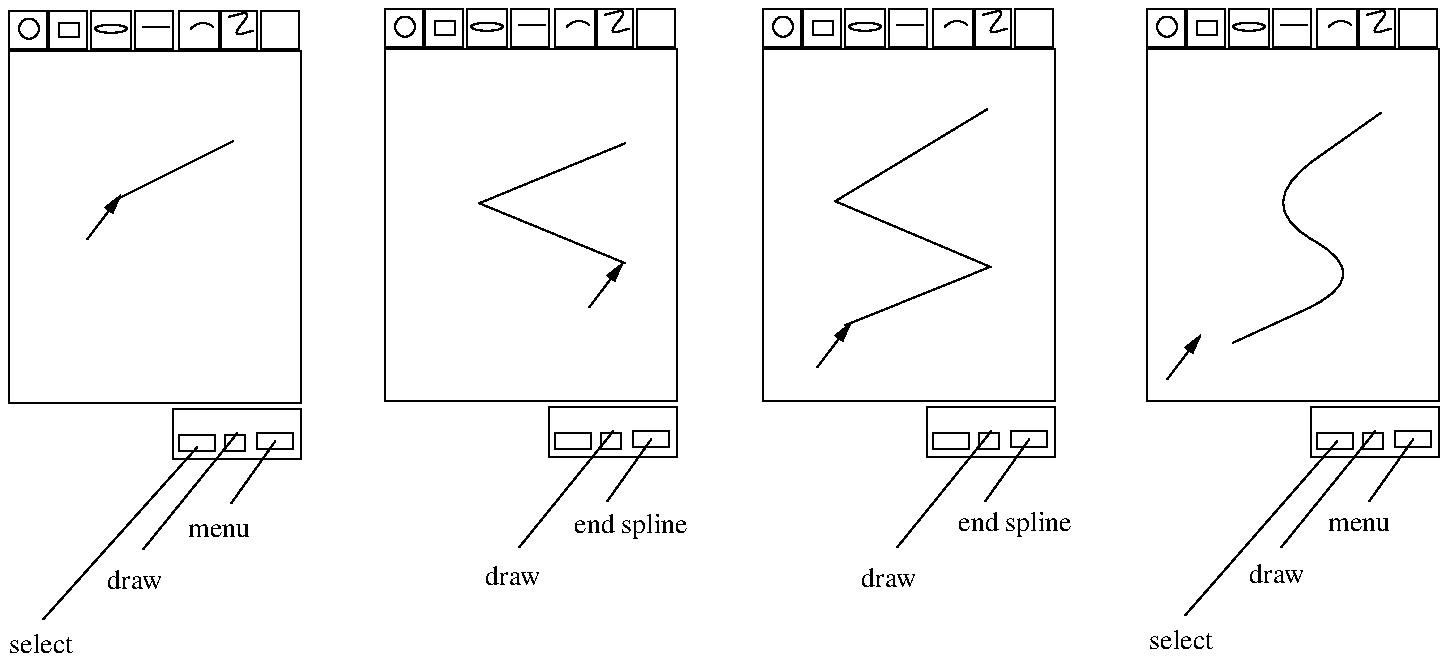 .PS
scale=100
define macro0 |
[ box invis ht 269 wid 146 with .sw at 0,0
line  from 114,58 to 67,0 
spline from 110,266\
to 110,266\
to 122,269\
to 111,256\
to 122,259
arc from 102,261 to 91,260 at 96,255
line  from 67,261 to 80,261 
ellipse ht 4 wid 16 at 51,260
box ht 7 wid 10 with .nw at 25,263 
circle rad 5 at 10,260
box ht 19 wid 19 with .nw at 0,269 
box ht 19 wid 19 with .nw at 20,269 
box ht 19 wid 20 with .nw at 41,269 
box ht 19 wid 19 with .nw at 63,269 
box ht 19 wid 20 with .nw at 85,269 
box ht 19 wid 18 with .nw at 106,269 
box ht 19 wid 19 with .nw at 126,269 
box ht 176 wid 146 with .nw at 0,249 
box ht 25 wid 64 with .nw at 82,70 
box ht 8 wid 18 with .nw at 85,57 
box ht 8 wid 18 with .nw at 124,58 
box ht 8 wid 10 with .nw at 108,57 
line  from 133,54 to 111,23 
] |

define macro1 |
[ box invis ht 22 wid 17 with .sw at 0,0
line <- from 17,22 to 0,0 
] |

box invis ht 333 wid 719 with .sw at 0,0
macro0 with .nw at 4,332
macro1 with .nw at 583,170
macro1 with .nw at 408,176
macro1 with .nw at 294,206
macro1 with .nw at 43,240
spline from 690,281\
to 625,235\
to 688,199\
to 616,166
line  from 494,204 to 422,175 
line  from 417,237 to 495,204 
line  from 493,283 to 417,237 
line  from 239,236 to 312,206 
line  from 312,266 to 239,236 
line  from 116,267 to 58,238 
macro0 with .nw at 573,333
macro0 with .nw at 381,333
macro0 with .nw at 192,333
"menu" at 679,75
"draw" at 638,49
"select" at 590,16
"end spline" at 507,75
"draw" at 444,47
"end spline" at 315,74
"draw" at 256,48
"menu" at 109,72
"draw" at 67,46
"select" at 20,14
line  from 668,117 to 592,30 
line  from 98,114 to 21,28 
.PE
